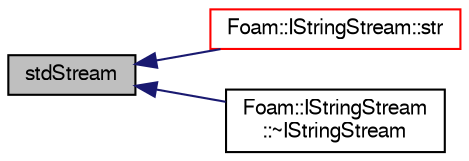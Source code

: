 digraph "stdStream"
{
  bgcolor="transparent";
  edge [fontname="FreeSans",fontsize="10",labelfontname="FreeSans",labelfontsize="10"];
  node [fontname="FreeSans",fontsize="10",shape=record];
  rankdir="LR";
  Node1 [label="stdStream",height=0.2,width=0.4,color="black", fillcolor="grey75", style="filled" fontcolor="black"];
  Node1 -> Node2 [dir="back",color="midnightblue",fontsize="10",style="solid",fontname="FreeSans"];
  Node2 [label="Foam::IStringStream::str",height=0.2,width=0.4,color="red",URL="$a01163.html#a0bd251dfecae718a4c1568eb3d660697",tooltip="Return the string. "];
  Node1 -> Node3 [dir="back",color="midnightblue",fontsize="10",style="solid",fontname="FreeSans"];
  Node3 [label="Foam::IStringStream\l::~IStringStream",height=0.2,width=0.4,color="black",URL="$a01163.html#a261d88e17cd7f459bfd884057aae65ef",tooltip="Destructor. "];
}
